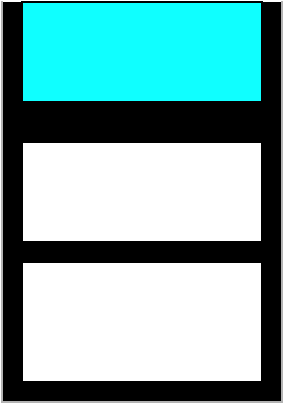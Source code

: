 <mxfile version="15.7.3" type="device"><diagram id="3ON5EJ4pLbphGKeCVv0E" name="ページ1"><mxGraphModel dx="1346" dy="850" grid="1" gridSize="10" guides="1" tooltips="1" connect="1" arrows="1" fold="1" page="1" pageScale="1" pageWidth="827" pageHeight="1169" math="0" shadow="0"><root><mxCell id="0"/><mxCell id="1" parent="0"/><mxCell id="8yDKsszmmx5qDzZl_hMl-4" value="" style="shape=partialRectangle;whiteSpace=wrap;html=1;bottom=1;right=1;left=1;top=0;fillColor=#000000;routingCenterX=-0.5;strokeColor=#B3B3B3;" parent="1" vertex="1"><mxGeometry x="340" y="330" width="140" height="200" as="geometry"/></mxCell><mxCell id="8yDKsszmmx5qDzZl_hMl-1" value="" style="rounded=0;whiteSpace=wrap;html=1;fillColor=#FFFFFF;" parent="1" vertex="1"><mxGeometry x="350" y="400" width="120" height="50" as="geometry"/></mxCell><mxCell id="8yDKsszmmx5qDzZl_hMl-3" value="" style="rounded=0;whiteSpace=wrap;html=1;fillColor=#FFFFFF;" parent="1" vertex="1"><mxGeometry x="350" y="460" width="120" height="60" as="geometry"/></mxCell><mxCell id="DNgmU3fmomXA7RfVZ7Yo-1" value="" style="rounded=0;whiteSpace=wrap;html=1;fillColor=#0FFFFF;" vertex="1" parent="1"><mxGeometry x="350" y="330" width="120" height="50" as="geometry"/></mxCell></root></mxGraphModel></diagram></mxfile>